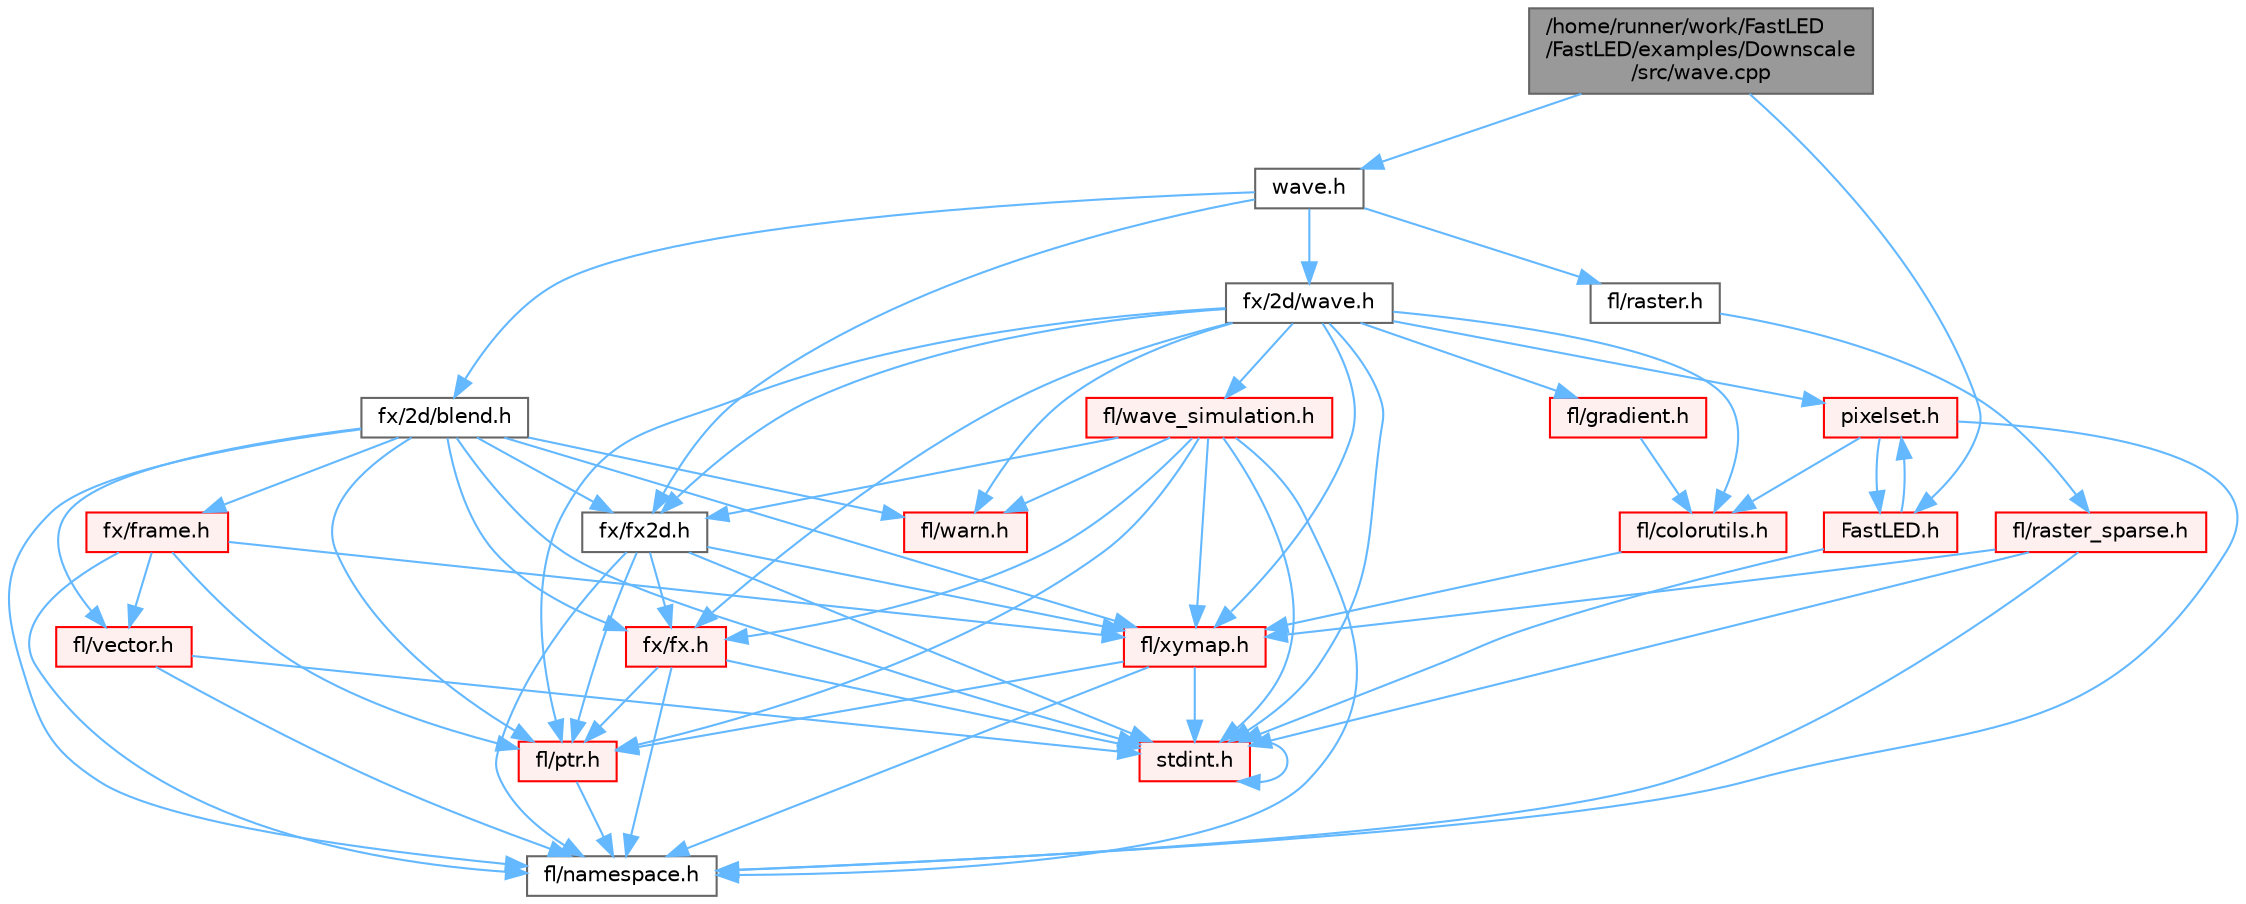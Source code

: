 digraph "/home/runner/work/FastLED/FastLED/examples/Downscale/src/wave.cpp"
{
 // INTERACTIVE_SVG=YES
 // LATEX_PDF_SIZE
  bgcolor="transparent";
  edge [fontname=Helvetica,fontsize=10,labelfontname=Helvetica,labelfontsize=10];
  node [fontname=Helvetica,fontsize=10,shape=box,height=0.2,width=0.4];
  Node1 [id="Node000001",label="/home/runner/work/FastLED\l/FastLED/examples/Downscale\l/src/wave.cpp",height=0.2,width=0.4,color="gray40", fillcolor="grey60", style="filled", fontcolor="black",tooltip=" "];
  Node1 -> Node2 [id="edge1_Node000001_Node000002",color="steelblue1",style="solid",tooltip=" "];
  Node2 [id="Node000002",label="wave.h",height=0.2,width=0.4,color="grey40", fillcolor="white", style="filled",URL="$de/d79/examples_2_downscale_2src_2wave_8h.html",tooltip=" "];
  Node2 -> Node3 [id="edge2_Node000002_Node000003",color="steelblue1",style="solid",tooltip=" "];
  Node3 [id="Node000003",label="fx/2d/blend.h",height=0.2,width=0.4,color="grey40", fillcolor="white", style="filled",URL="$d8/d4e/blend_8h.html",tooltip=" "];
  Node3 -> Node4 [id="edge3_Node000003_Node000004",color="steelblue1",style="solid",tooltip=" "];
  Node4 [id="Node000004",label="stdint.h",height=0.2,width=0.4,color="red", fillcolor="#FFF0F0", style="filled",URL="$df/dd8/stdint_8h.html",tooltip=" "];
  Node4 -> Node4 [id="edge4_Node000004_Node000004",color="steelblue1",style="solid",tooltip=" "];
  Node3 -> Node6 [id="edge5_Node000003_Node000006",color="steelblue1",style="solid",tooltip=" "];
  Node6 [id="Node000006",label="fl/namespace.h",height=0.2,width=0.4,color="grey40", fillcolor="white", style="filled",URL="$df/d2a/namespace_8h.html",tooltip="Implements the FastLED namespace macros."];
  Node3 -> Node7 [id="edge6_Node000003_Node000007",color="steelblue1",style="solid",tooltip=" "];
  Node7 [id="Node000007",label="fl/ptr.h",height=0.2,width=0.4,color="red", fillcolor="#FFF0F0", style="filled",URL="$dd/d98/ptr_8h.html",tooltip=" "];
  Node7 -> Node6 [id="edge7_Node000007_Node000006",color="steelblue1",style="solid",tooltip=" "];
  Node3 -> Node21 [id="edge8_Node000003_Node000021",color="steelblue1",style="solid",tooltip=" "];
  Node21 [id="Node000021",label="fl/vector.h",height=0.2,width=0.4,color="red", fillcolor="#FFF0F0", style="filled",URL="$d6/d68/vector_8h.html",tooltip=" "];
  Node21 -> Node4 [id="edge9_Node000021_Node000004",color="steelblue1",style="solid",tooltip=" "];
  Node21 -> Node6 [id="edge10_Node000021_Node000006",color="steelblue1",style="solid",tooltip=" "];
  Node3 -> Node27 [id="edge11_Node000003_Node000027",color="steelblue1",style="solid",tooltip=" "];
  Node27 [id="Node000027",label="fl/warn.h",height=0.2,width=0.4,color="red", fillcolor="#FFF0F0", style="filled",URL="$de/d77/warn_8h.html",tooltip=" "];
  Node3 -> Node34 [id="edge12_Node000003_Node000034",color="steelblue1",style="solid",tooltip=" "];
  Node34 [id="Node000034",label="fl/xymap.h",height=0.2,width=0.4,color="red", fillcolor="#FFF0F0", style="filled",URL="$da/d61/xymap_8h.html",tooltip=" "];
  Node34 -> Node4 [id="edge13_Node000034_Node000004",color="steelblue1",style="solid",tooltip=" "];
  Node34 -> Node6 [id="edge14_Node000034_Node000006",color="steelblue1",style="solid",tooltip=" "];
  Node34 -> Node7 [id="edge15_Node000034_Node000007",color="steelblue1",style="solid",tooltip=" "];
  Node3 -> Node37 [id="edge16_Node000003_Node000037",color="steelblue1",style="solid",tooltip=" "];
  Node37 [id="Node000037",label="fx/frame.h",height=0.2,width=0.4,color="red", fillcolor="#FFF0F0", style="filled",URL="$df/d7d/frame_8h.html",tooltip=" "];
  Node37 -> Node6 [id="edge17_Node000037_Node000006",color="steelblue1",style="solid",tooltip=" "];
  Node37 -> Node7 [id="edge18_Node000037_Node000007",color="steelblue1",style="solid",tooltip=" "];
  Node37 -> Node34 [id="edge19_Node000037_Node000034",color="steelblue1",style="solid",tooltip=" "];
  Node37 -> Node21 [id="edge20_Node000037_Node000021",color="steelblue1",style="solid",tooltip=" "];
  Node3 -> Node39 [id="edge21_Node000003_Node000039",color="steelblue1",style="solid",tooltip=" "];
  Node39 [id="Node000039",label="fx/fx.h",height=0.2,width=0.4,color="red", fillcolor="#FFF0F0", style="filled",URL="$d2/d0c/fx_8h.html",tooltip=" "];
  Node39 -> Node4 [id="edge22_Node000039_Node000004",color="steelblue1",style="solid",tooltip=" "];
  Node39 -> Node6 [id="edge23_Node000039_Node000006",color="steelblue1",style="solid",tooltip=" "];
  Node39 -> Node7 [id="edge24_Node000039_Node000007",color="steelblue1",style="solid",tooltip=" "];
  Node3 -> Node42 [id="edge25_Node000003_Node000042",color="steelblue1",style="solid",tooltip=" "];
  Node42 [id="Node000042",label="fx/fx2d.h",height=0.2,width=0.4,color="grey40", fillcolor="white", style="filled",URL="$d9/d43/fx2d_8h.html",tooltip=" "];
  Node42 -> Node4 [id="edge26_Node000042_Node000004",color="steelblue1",style="solid",tooltip=" "];
  Node42 -> Node6 [id="edge27_Node000042_Node000006",color="steelblue1",style="solid",tooltip=" "];
  Node42 -> Node7 [id="edge28_Node000042_Node000007",color="steelblue1",style="solid",tooltip=" "];
  Node42 -> Node34 [id="edge29_Node000042_Node000034",color="steelblue1",style="solid",tooltip=" "];
  Node42 -> Node39 [id="edge30_Node000042_Node000039",color="steelblue1",style="solid",tooltip=" "];
  Node2 -> Node43 [id="edge31_Node000002_Node000043",color="steelblue1",style="solid",tooltip=" "];
  Node43 [id="Node000043",label="fx/2d/wave.h",height=0.2,width=0.4,color="grey40", fillcolor="white", style="filled",URL="$de/de9/src_2fx_22d_2wave_8h.html",tooltip=" "];
  Node43 -> Node4 [id="edge32_Node000043_Node000004",color="steelblue1",style="solid",tooltip=" "];
  Node43 -> Node27 [id="edge33_Node000043_Node000027",color="steelblue1",style="solid",tooltip=" "];
  Node43 -> Node44 [id="edge34_Node000043_Node000044",color="steelblue1",style="solid",tooltip=" "];
  Node44 [id="Node000044",label="fl/colorutils.h",height=0.2,width=0.4,color="red", fillcolor="#FFF0F0", style="filled",URL="$d7/df9/fl_2colorutils_8h.html",tooltip="Utility functions for color fill, palettes, blending, and more."];
  Node44 -> Node34 [id="edge35_Node000044_Node000034",color="steelblue1",style="solid",tooltip=" "];
  Node43 -> Node50 [id="edge36_Node000043_Node000050",color="steelblue1",style="solid",tooltip=" "];
  Node50 [id="Node000050",label="fl/gradient.h",height=0.2,width=0.4,color="red", fillcolor="#FFF0F0", style="filled",URL="$db/dfe/gradient_8h.html",tooltip=" "];
  Node50 -> Node44 [id="edge37_Node000050_Node000044",color="steelblue1",style="solid",tooltip=" "];
  Node43 -> Node7 [id="edge38_Node000043_Node000007",color="steelblue1",style="solid",tooltip=" "];
  Node43 -> Node54 [id="edge39_Node000043_Node000054",color="steelblue1",style="solid",tooltip=" "];
  Node54 [id="Node000054",label="fl/wave_simulation.h",height=0.2,width=0.4,color="red", fillcolor="#FFF0F0", style="filled",URL="$dc/d36/wave__simulation_8h.html",tooltip=" "];
  Node54 -> Node4 [id="edge40_Node000054_Node000004",color="steelblue1",style="solid",tooltip=" "];
  Node54 -> Node6 [id="edge41_Node000054_Node000006",color="steelblue1",style="solid",tooltip=" "];
  Node54 -> Node27 [id="edge42_Node000054_Node000027",color="steelblue1",style="solid",tooltip=" "];
  Node54 -> Node7 [id="edge43_Node000054_Node000007",color="steelblue1",style="solid",tooltip=" "];
  Node54 -> Node34 [id="edge44_Node000054_Node000034",color="steelblue1",style="solid",tooltip=" "];
  Node54 -> Node39 [id="edge45_Node000054_Node000039",color="steelblue1",style="solid",tooltip=" "];
  Node54 -> Node42 [id="edge46_Node000054_Node000042",color="steelblue1",style="solid",tooltip=" "];
  Node43 -> Node34 [id="edge47_Node000043_Node000034",color="steelblue1",style="solid",tooltip=" "];
  Node43 -> Node39 [id="edge48_Node000043_Node000039",color="steelblue1",style="solid",tooltip=" "];
  Node43 -> Node42 [id="edge49_Node000043_Node000042",color="steelblue1",style="solid",tooltip=" "];
  Node43 -> Node58 [id="edge50_Node000043_Node000058",color="steelblue1",style="solid",tooltip=" "];
  Node58 [id="Node000058",label="pixelset.h",height=0.2,width=0.4,color="red", fillcolor="#FFF0F0", style="filled",URL="$d4/d46/pixelset_8h.html",tooltip="Declares classes for managing logical groups of LEDs."];
  Node58 -> Node6 [id="edge51_Node000058_Node000006",color="steelblue1",style="solid",tooltip=" "];
  Node58 -> Node44 [id="edge52_Node000058_Node000044",color="steelblue1",style="solid",tooltip=" "];
  Node58 -> Node59 [id="edge53_Node000058_Node000059",color="steelblue1",style="solid",tooltip=" "];
  Node59 [id="Node000059",label="FastLED.h",height=0.2,width=0.4,color="red", fillcolor="#FFF0F0", style="filled",URL="$db/d97/_fast_l_e_d_8h.html",tooltip="central include file for FastLED, defines the CFastLED class/object"];
  Node59 -> Node4 [id="edge54_Node000059_Node000004",color="steelblue1",style="solid",tooltip=" "];
  Node59 -> Node58 [id="edge55_Node000059_Node000058",color="steelblue1",style="solid",tooltip=" "];
  Node2 -> Node42 [id="edge56_Node000002_Node000042",color="steelblue1",style="solid",tooltip=" "];
  Node2 -> Node113 [id="edge57_Node000002_Node000113",color="steelblue1",style="solid",tooltip=" "];
  Node113 [id="Node000113",label="fl/raster.h",height=0.2,width=0.4,color="grey40", fillcolor="white", style="filled",URL="$d1/d1e/raster_8h.html",tooltip=" "];
  Node113 -> Node114 [id="edge58_Node000113_Node000114",color="steelblue1",style="solid",tooltip=" "];
  Node114 [id="Node000114",label="fl/raster_sparse.h",height=0.2,width=0.4,color="red", fillcolor="#FFF0F0", style="filled",URL="$d4/df9/raster__sparse_8h.html",tooltip=" "];
  Node114 -> Node4 [id="edge59_Node000114_Node000004",color="steelblue1",style="solid",tooltip=" "];
  Node114 -> Node6 [id="edge60_Node000114_Node000006",color="steelblue1",style="solid",tooltip=" "];
  Node114 -> Node34 [id="edge61_Node000114_Node000034",color="steelblue1",style="solid",tooltip=" "];
  Node1 -> Node59 [id="edge62_Node000001_Node000059",color="steelblue1",style="solid",tooltip=" "];
}
